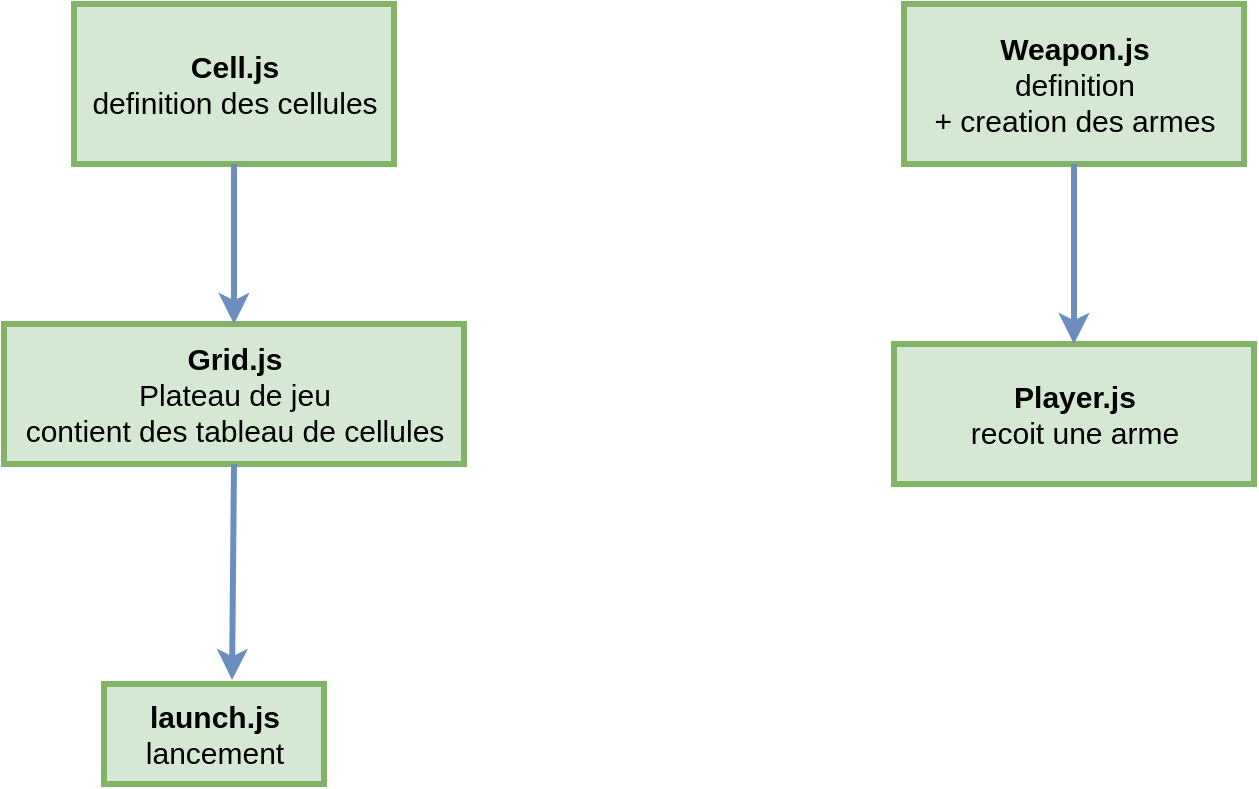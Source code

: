 <mxfile version="13.6.2" type="device"><diagram id="laCsgsNn9RW4IgCEuIkN" name="Page-1"><mxGraphModel dx="939" dy="731" grid="1" gridSize="10" guides="1" tooltips="1" connect="1" arrows="1" fold="1" page="1" pageScale="1" pageWidth="827" pageHeight="1169" math="0" shadow="0"><root><mxCell id="0"/><mxCell id="1" parent="0"/><mxCell id="5GUbn63K9-ZDJS3WG0JR-3" value="&lt;font style=&quot;font-size: 15px&quot;&gt;&lt;b&gt;Cell.js&lt;br&gt;&lt;/b&gt;definition des cellules&lt;br&gt;&lt;/font&gt;" style="html=1;fillColor=#d5e8d4;strokeColor=#82b366;strokeWidth=3;" vertex="1" parent="1"><mxGeometry x="45" y="70" width="160" height="80" as="geometry"/></mxCell><mxCell id="5GUbn63K9-ZDJS3WG0JR-4" value="&lt;font style=&quot;font-size: 15px&quot;&gt;&lt;b&gt;Grid.js&lt;/b&gt;&lt;br&gt;Plateau de jeu&lt;br&gt;contient des tableau de cellules&lt;br&gt;&lt;/font&gt;" style="html=1;fillColor=#d5e8d4;strokeColor=#82b366;strokeWidth=3;" vertex="1" parent="1"><mxGeometry x="10" y="230" width="230" height="70" as="geometry"/></mxCell><mxCell id="5GUbn63K9-ZDJS3WG0JR-5" value="&lt;font style=&quot;font-size: 15px&quot;&gt;&lt;b&gt;launch.js&lt;/b&gt;&lt;br&gt;lancement&lt;br&gt;&lt;/font&gt;" style="html=1;fillColor=#d5e8d4;strokeColor=#82b366;strokeWidth=3;" vertex="1" parent="1"><mxGeometry x="60" y="410" width="110" height="50" as="geometry"/></mxCell><mxCell id="5GUbn63K9-ZDJS3WG0JR-6" value="&lt;font style=&quot;font-size: 15px&quot;&gt;&lt;b&gt;Player.js&lt;/b&gt;&lt;br&gt;recoit une arme&lt;br&gt;&lt;/font&gt;" style="html=1;fillColor=#d5e8d4;strokeColor=#82b366;strokeWidth=3;" vertex="1" parent="1"><mxGeometry x="455" y="240" width="180" height="70" as="geometry"/></mxCell><mxCell id="5GUbn63K9-ZDJS3WG0JR-7" value="&lt;font style=&quot;font-size: 15px&quot;&gt;&lt;b&gt;Weapon.js&lt;/b&gt;&lt;br&gt;definition &lt;br&gt;+ creation des armes&lt;br&gt;&lt;/font&gt;" style="html=1;fillColor=#d5e8d4;strokeColor=#82b366;strokeWidth=3;" vertex="1" parent="1"><mxGeometry x="460" y="70" width="170" height="80" as="geometry"/></mxCell><mxCell id="5GUbn63K9-ZDJS3WG0JR-8" value="" style="endArrow=classic;html=1;exitX=0.5;exitY=1;exitDx=0;exitDy=0;strokeWidth=3;fillColor=#dae8fc;strokeColor=#6c8ebf;" edge="1" parent="1" source="5GUbn63K9-ZDJS3WG0JR-3" target="5GUbn63K9-ZDJS3WG0JR-4"><mxGeometry width="50" height="50" relative="1" as="geometry"><mxPoint x="310" y="400" as="sourcePoint"/><mxPoint x="260" y="210" as="targetPoint"/></mxGeometry></mxCell><mxCell id="5GUbn63K9-ZDJS3WG0JR-9" value="" style="endArrow=classic;html=1;exitX=0.5;exitY=1;exitDx=0;exitDy=0;strokeWidth=3;fillColor=#dae8fc;strokeColor=#6c8ebf;entryX=0.5;entryY=0;entryDx=0;entryDy=0;" edge="1" parent="1" source="5GUbn63K9-ZDJS3WG0JR-7" target="5GUbn63K9-ZDJS3WG0JR-6"><mxGeometry width="50" height="50" relative="1" as="geometry"><mxPoint x="125" y="150" as="sourcePoint"/><mxPoint x="125" y="240" as="targetPoint"/></mxGeometry></mxCell><mxCell id="5GUbn63K9-ZDJS3WG0JR-10" value="" style="endArrow=classic;html=1;exitX=0.5;exitY=1;exitDx=0;exitDy=0;strokeWidth=3;fillColor=#dae8fc;strokeColor=#6c8ebf;entryX=0.582;entryY=-0.04;entryDx=0;entryDy=0;entryPerimeter=0;" edge="1" parent="1" source="5GUbn63K9-ZDJS3WG0JR-4" target="5GUbn63K9-ZDJS3WG0JR-5"><mxGeometry width="50" height="50" relative="1" as="geometry"><mxPoint x="114.5" y="280" as="sourcePoint"/><mxPoint x="114.5" y="370" as="targetPoint"/></mxGeometry></mxCell></root></mxGraphModel></diagram></mxfile>